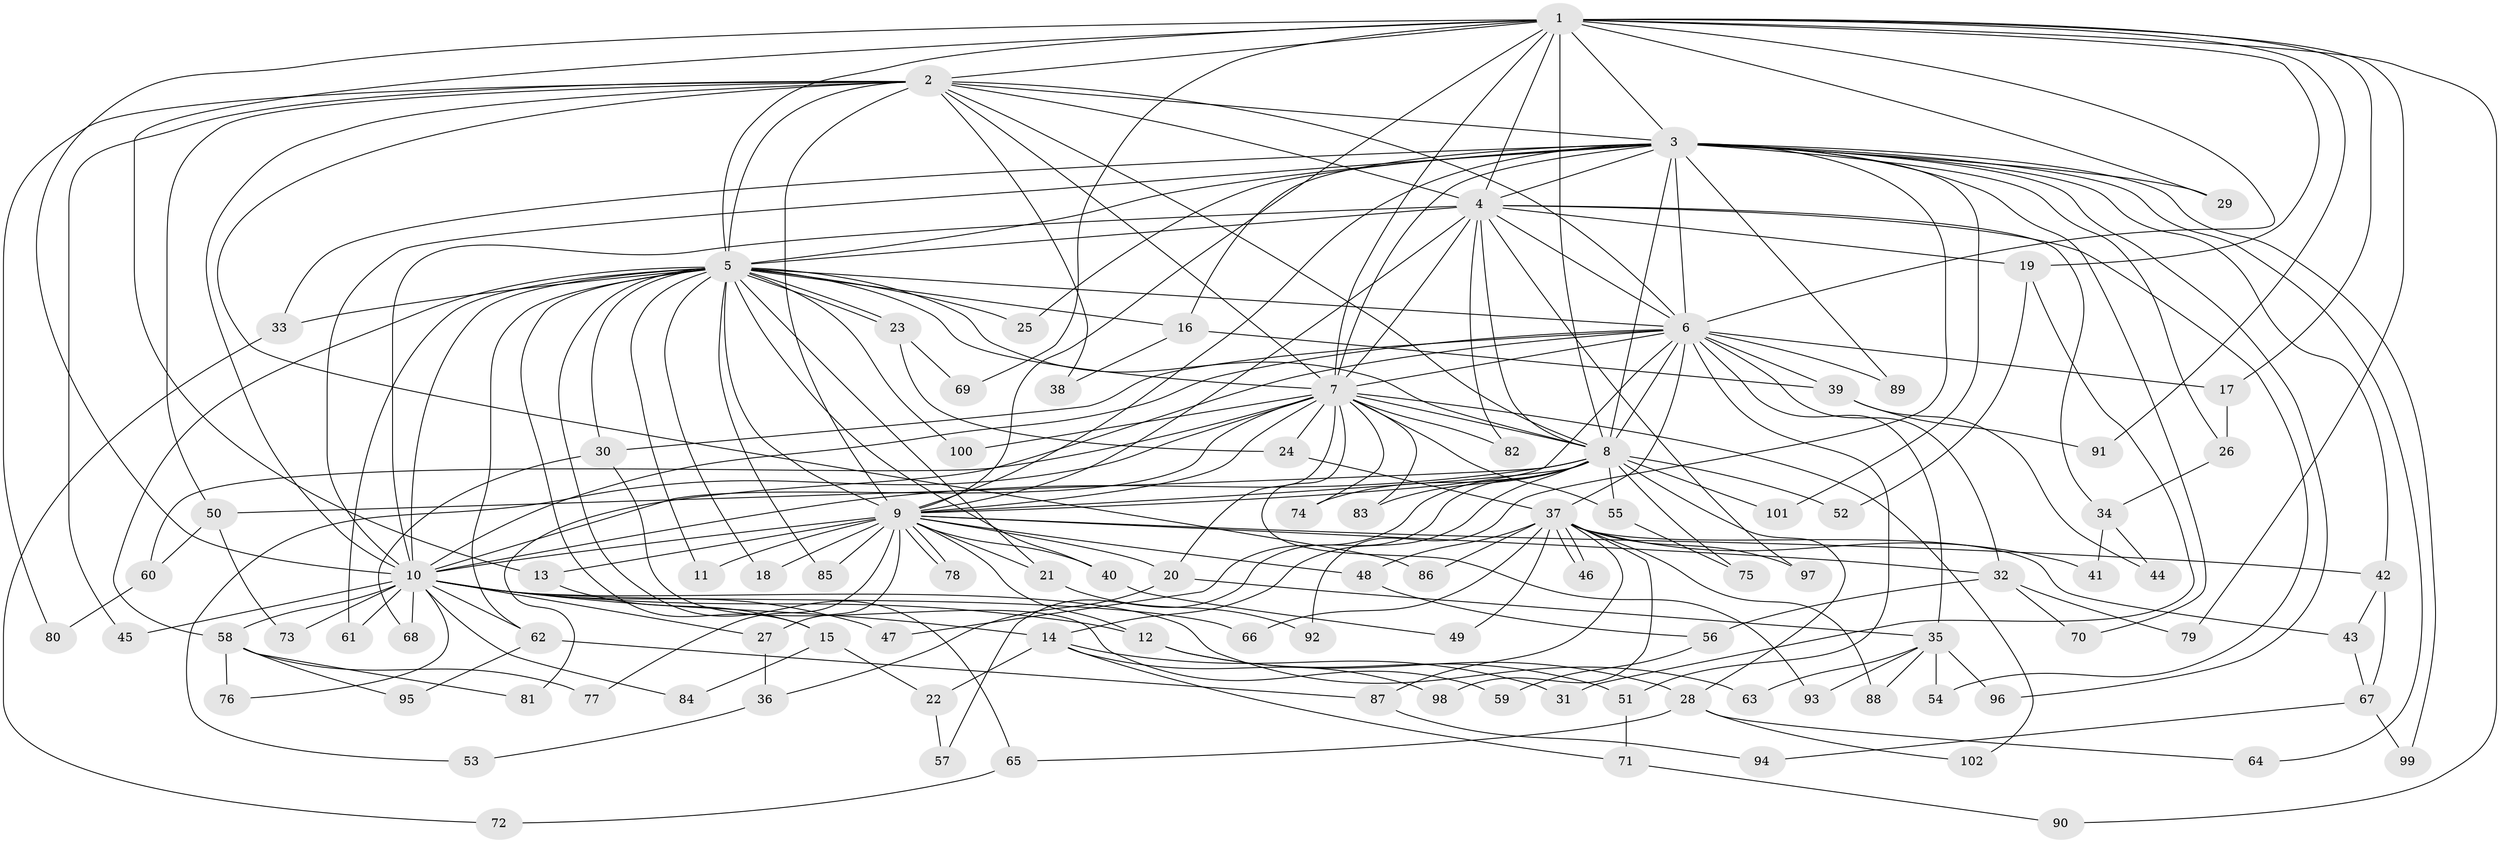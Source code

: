 // Generated by graph-tools (version 1.1) at 2025/49/03/09/25 03:49:32]
// undirected, 102 vertices, 229 edges
graph export_dot {
graph [start="1"]
  node [color=gray90,style=filled];
  1;
  2;
  3;
  4;
  5;
  6;
  7;
  8;
  9;
  10;
  11;
  12;
  13;
  14;
  15;
  16;
  17;
  18;
  19;
  20;
  21;
  22;
  23;
  24;
  25;
  26;
  27;
  28;
  29;
  30;
  31;
  32;
  33;
  34;
  35;
  36;
  37;
  38;
  39;
  40;
  41;
  42;
  43;
  44;
  45;
  46;
  47;
  48;
  49;
  50;
  51;
  52;
  53;
  54;
  55;
  56;
  57;
  58;
  59;
  60;
  61;
  62;
  63;
  64;
  65;
  66;
  67;
  68;
  69;
  70;
  71;
  72;
  73;
  74;
  75;
  76;
  77;
  78;
  79;
  80;
  81;
  82;
  83;
  84;
  85;
  86;
  87;
  88;
  89;
  90;
  91;
  92;
  93;
  94;
  95;
  96;
  97;
  98;
  99;
  100;
  101;
  102;
  1 -- 2;
  1 -- 3;
  1 -- 4;
  1 -- 5;
  1 -- 6;
  1 -- 7;
  1 -- 8;
  1 -- 9;
  1 -- 10;
  1 -- 13;
  1 -- 17;
  1 -- 19;
  1 -- 29;
  1 -- 69;
  1 -- 79;
  1 -- 90;
  1 -- 91;
  2 -- 3;
  2 -- 4;
  2 -- 5;
  2 -- 6;
  2 -- 7;
  2 -- 8;
  2 -- 9;
  2 -- 10;
  2 -- 38;
  2 -- 45;
  2 -- 50;
  2 -- 80;
  2 -- 86;
  3 -- 4;
  3 -- 5;
  3 -- 6;
  3 -- 7;
  3 -- 8;
  3 -- 9;
  3 -- 10;
  3 -- 16;
  3 -- 25;
  3 -- 26;
  3 -- 29;
  3 -- 33;
  3 -- 42;
  3 -- 64;
  3 -- 70;
  3 -- 89;
  3 -- 92;
  3 -- 96;
  3 -- 99;
  3 -- 101;
  4 -- 5;
  4 -- 6;
  4 -- 7;
  4 -- 8;
  4 -- 9;
  4 -- 10;
  4 -- 19;
  4 -- 34;
  4 -- 54;
  4 -- 82;
  4 -- 97;
  5 -- 6;
  5 -- 7;
  5 -- 8;
  5 -- 9;
  5 -- 10;
  5 -- 11;
  5 -- 15;
  5 -- 16;
  5 -- 18;
  5 -- 21;
  5 -- 23;
  5 -- 23;
  5 -- 25;
  5 -- 30;
  5 -- 33;
  5 -- 40;
  5 -- 58;
  5 -- 61;
  5 -- 62;
  5 -- 65;
  5 -- 85;
  5 -- 100;
  6 -- 7;
  6 -- 8;
  6 -- 9;
  6 -- 10;
  6 -- 17;
  6 -- 30;
  6 -- 32;
  6 -- 35;
  6 -- 37;
  6 -- 39;
  6 -- 51;
  6 -- 81;
  6 -- 89;
  7 -- 8;
  7 -- 9;
  7 -- 10;
  7 -- 20;
  7 -- 24;
  7 -- 53;
  7 -- 55;
  7 -- 60;
  7 -- 74;
  7 -- 82;
  7 -- 83;
  7 -- 93;
  7 -- 100;
  7 -- 102;
  8 -- 9;
  8 -- 10;
  8 -- 14;
  8 -- 28;
  8 -- 47;
  8 -- 50;
  8 -- 52;
  8 -- 55;
  8 -- 57;
  8 -- 74;
  8 -- 75;
  8 -- 83;
  8 -- 101;
  9 -- 10;
  9 -- 11;
  9 -- 12;
  9 -- 13;
  9 -- 18;
  9 -- 20;
  9 -- 21;
  9 -- 27;
  9 -- 32;
  9 -- 40;
  9 -- 42;
  9 -- 48;
  9 -- 77;
  9 -- 78;
  9 -- 78;
  9 -- 85;
  10 -- 12;
  10 -- 14;
  10 -- 27;
  10 -- 45;
  10 -- 47;
  10 -- 58;
  10 -- 61;
  10 -- 62;
  10 -- 63;
  10 -- 66;
  10 -- 68;
  10 -- 73;
  10 -- 76;
  10 -- 84;
  12 -- 28;
  12 -- 51;
  13 -- 15;
  14 -- 22;
  14 -- 31;
  14 -- 71;
  14 -- 98;
  15 -- 22;
  15 -- 84;
  16 -- 38;
  16 -- 39;
  17 -- 26;
  19 -- 31;
  19 -- 52;
  20 -- 35;
  20 -- 36;
  21 -- 92;
  22 -- 57;
  23 -- 24;
  23 -- 69;
  24 -- 37;
  26 -- 34;
  27 -- 36;
  28 -- 64;
  28 -- 65;
  28 -- 102;
  30 -- 59;
  30 -- 68;
  32 -- 56;
  32 -- 70;
  32 -- 79;
  33 -- 72;
  34 -- 41;
  34 -- 44;
  35 -- 54;
  35 -- 63;
  35 -- 88;
  35 -- 93;
  35 -- 96;
  36 -- 53;
  37 -- 41;
  37 -- 43;
  37 -- 46;
  37 -- 46;
  37 -- 48;
  37 -- 49;
  37 -- 66;
  37 -- 86;
  37 -- 87;
  37 -- 88;
  37 -- 97;
  37 -- 98;
  39 -- 44;
  39 -- 91;
  40 -- 49;
  42 -- 43;
  42 -- 67;
  43 -- 67;
  48 -- 56;
  50 -- 60;
  50 -- 73;
  51 -- 71;
  55 -- 75;
  56 -- 59;
  58 -- 76;
  58 -- 77;
  58 -- 81;
  58 -- 95;
  60 -- 80;
  62 -- 87;
  62 -- 95;
  65 -- 72;
  67 -- 94;
  67 -- 99;
  71 -- 90;
  87 -- 94;
}
